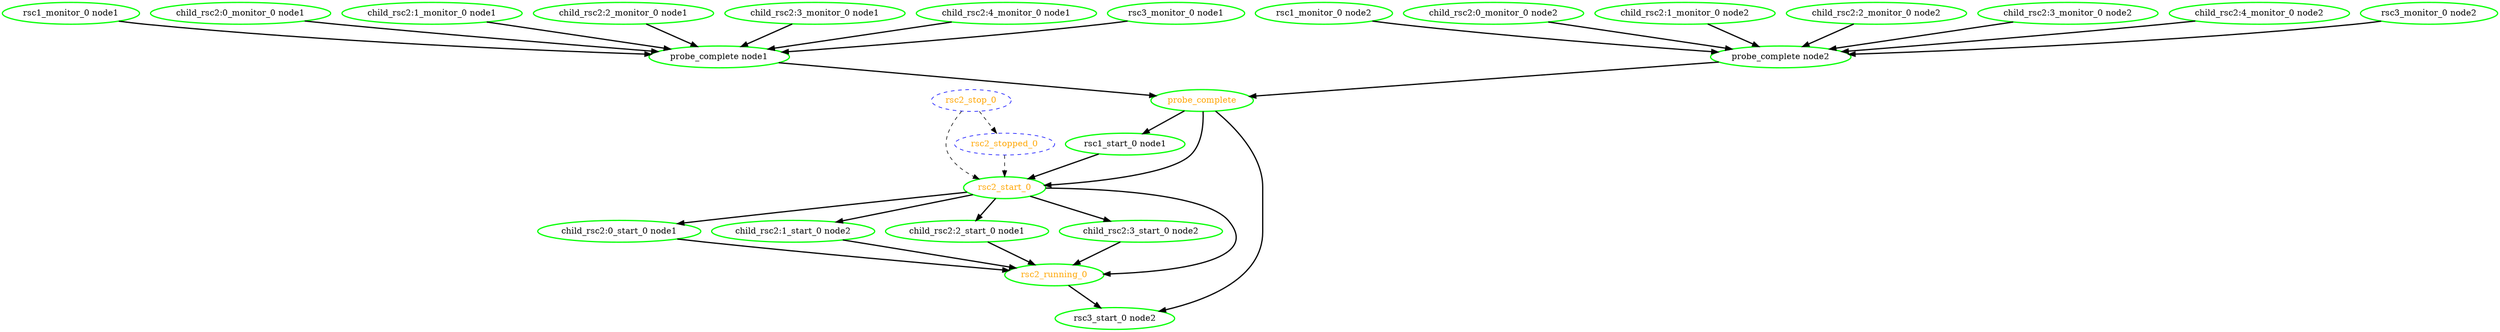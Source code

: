 digraph "g" {
	size = "30,30"
"probe_complete" [ style=bold color="green" fontcolor="orange" ]
"probe_complete node1" [ style=bold color="green" fontcolor="black" ]
"rsc1_monitor_0 node1" [ style=bold color="green" fontcolor="black" ]
"child_rsc2:0_monitor_0 node1" [ style=bold color="green" fontcolor="black" ]
"child_rsc2:1_monitor_0 node1" [ style=bold color="green" fontcolor="black" ]
"child_rsc2:2_monitor_0 node1" [ style=bold color="green" fontcolor="black" ]
"child_rsc2:3_monitor_0 node1" [ style=bold color="green" fontcolor="black" ]
"child_rsc2:4_monitor_0 node1" [ style=bold color="green" fontcolor="black" ]
"rsc3_monitor_0 node1" [ style=bold color="green" fontcolor="black" ]
"probe_complete node2" [ style=bold color="green" fontcolor="black" ]
"rsc1_monitor_0 node2" [ style=bold color="green" fontcolor="black" ]
"child_rsc2:0_monitor_0 node2" [ style=bold color="green" fontcolor="black" ]
"child_rsc2:1_monitor_0 node2" [ style=bold color="green" fontcolor="black" ]
"child_rsc2:2_monitor_0 node2" [ style=bold color="green" fontcolor="black" ]
"child_rsc2:3_monitor_0 node2" [ style=bold color="green" fontcolor="black" ]
"child_rsc2:4_monitor_0 node2" [ style=bold color="green" fontcolor="black" ]
"rsc3_monitor_0 node2" [ style=bold color="green" fontcolor="black" ]
"rsc1_start_0 node1" [ style=bold color="green" fontcolor="black" ]
"child_rsc2:0_start_0 node1" [ style=bold color="green" fontcolor="black" ]
"child_rsc2:1_start_0 node2" [ style=bold color="green" fontcolor="black" ]
"child_rsc2:2_start_0 node1" [ style=bold color="green" fontcolor="black" ]
"child_rsc2:3_start_0 node2" [ style=bold color="green" fontcolor="black" ]
"rsc2_start_0" [ style=bold color="green" fontcolor="orange" ]
"rsc2_running_0" [ style=bold color="green" fontcolor="orange" ]
"rsc2_stop_0" [ style="dashed" color="blue" fontcolor="orange" ]
"rsc2_stopped_0" [ style="dashed" color="blue" fontcolor="orange" ]
"rsc3_start_0 node2" [ style=bold color="green" fontcolor="black" ]
"probe_complete node1" -> "probe_complete" [ style = bold]
"probe_complete node2" -> "probe_complete" [ style = bold]
"rsc1_monitor_0 node1" -> "probe_complete node1" [ style = bold]
"child_rsc2:0_monitor_0 node1" -> "probe_complete node1" [ style = bold]
"child_rsc2:1_monitor_0 node1" -> "probe_complete node1" [ style = bold]
"child_rsc2:2_monitor_0 node1" -> "probe_complete node1" [ style = bold]
"child_rsc2:3_monitor_0 node1" -> "probe_complete node1" [ style = bold]
"child_rsc2:4_monitor_0 node1" -> "probe_complete node1" [ style = bold]
"rsc3_monitor_0 node1" -> "probe_complete node1" [ style = bold]
"rsc1_monitor_0 node2" -> "probe_complete node2" [ style = bold]
"child_rsc2:0_monitor_0 node2" -> "probe_complete node2" [ style = bold]
"child_rsc2:1_monitor_0 node2" -> "probe_complete node2" [ style = bold]
"child_rsc2:2_monitor_0 node2" -> "probe_complete node2" [ style = bold]
"child_rsc2:3_monitor_0 node2" -> "probe_complete node2" [ style = bold]
"child_rsc2:4_monitor_0 node2" -> "probe_complete node2" [ style = bold]
"rsc3_monitor_0 node2" -> "probe_complete node2" [ style = bold]
"probe_complete" -> "rsc1_start_0 node1" [ style = bold]
"rsc2_start_0" -> "child_rsc2:0_start_0 node1" [ style = bold]
"rsc2_start_0" -> "child_rsc2:1_start_0 node2" [ style = bold]
"rsc2_start_0" -> "child_rsc2:2_start_0 node1" [ style = bold]
"rsc2_start_0" -> "child_rsc2:3_start_0 node2" [ style = bold]
"probe_complete" -> "rsc2_start_0" [ style = bold]
"rsc1_start_0 node1" -> "rsc2_start_0" [ style = bold]
"rsc2_stop_0" -> "rsc2_start_0" [ style = dashed]
"rsc2_stopped_0" -> "rsc2_start_0" [ style = dashed]
"child_rsc2:0_start_0 node1" -> "rsc2_running_0" [ style = bold]
"child_rsc2:1_start_0 node2" -> "rsc2_running_0" [ style = bold]
"child_rsc2:2_start_0 node1" -> "rsc2_running_0" [ style = bold]
"child_rsc2:3_start_0 node2" -> "rsc2_running_0" [ style = bold]
"rsc2_start_0" -> "rsc2_running_0" [ style = bold]
"rsc2_stop_0" -> "rsc2_stopped_0" [ style = dashed]
"probe_complete" -> "rsc3_start_0 node2" [ style = bold]
"rsc2_running_0" -> "rsc3_start_0 node2" [ style = bold]
}
